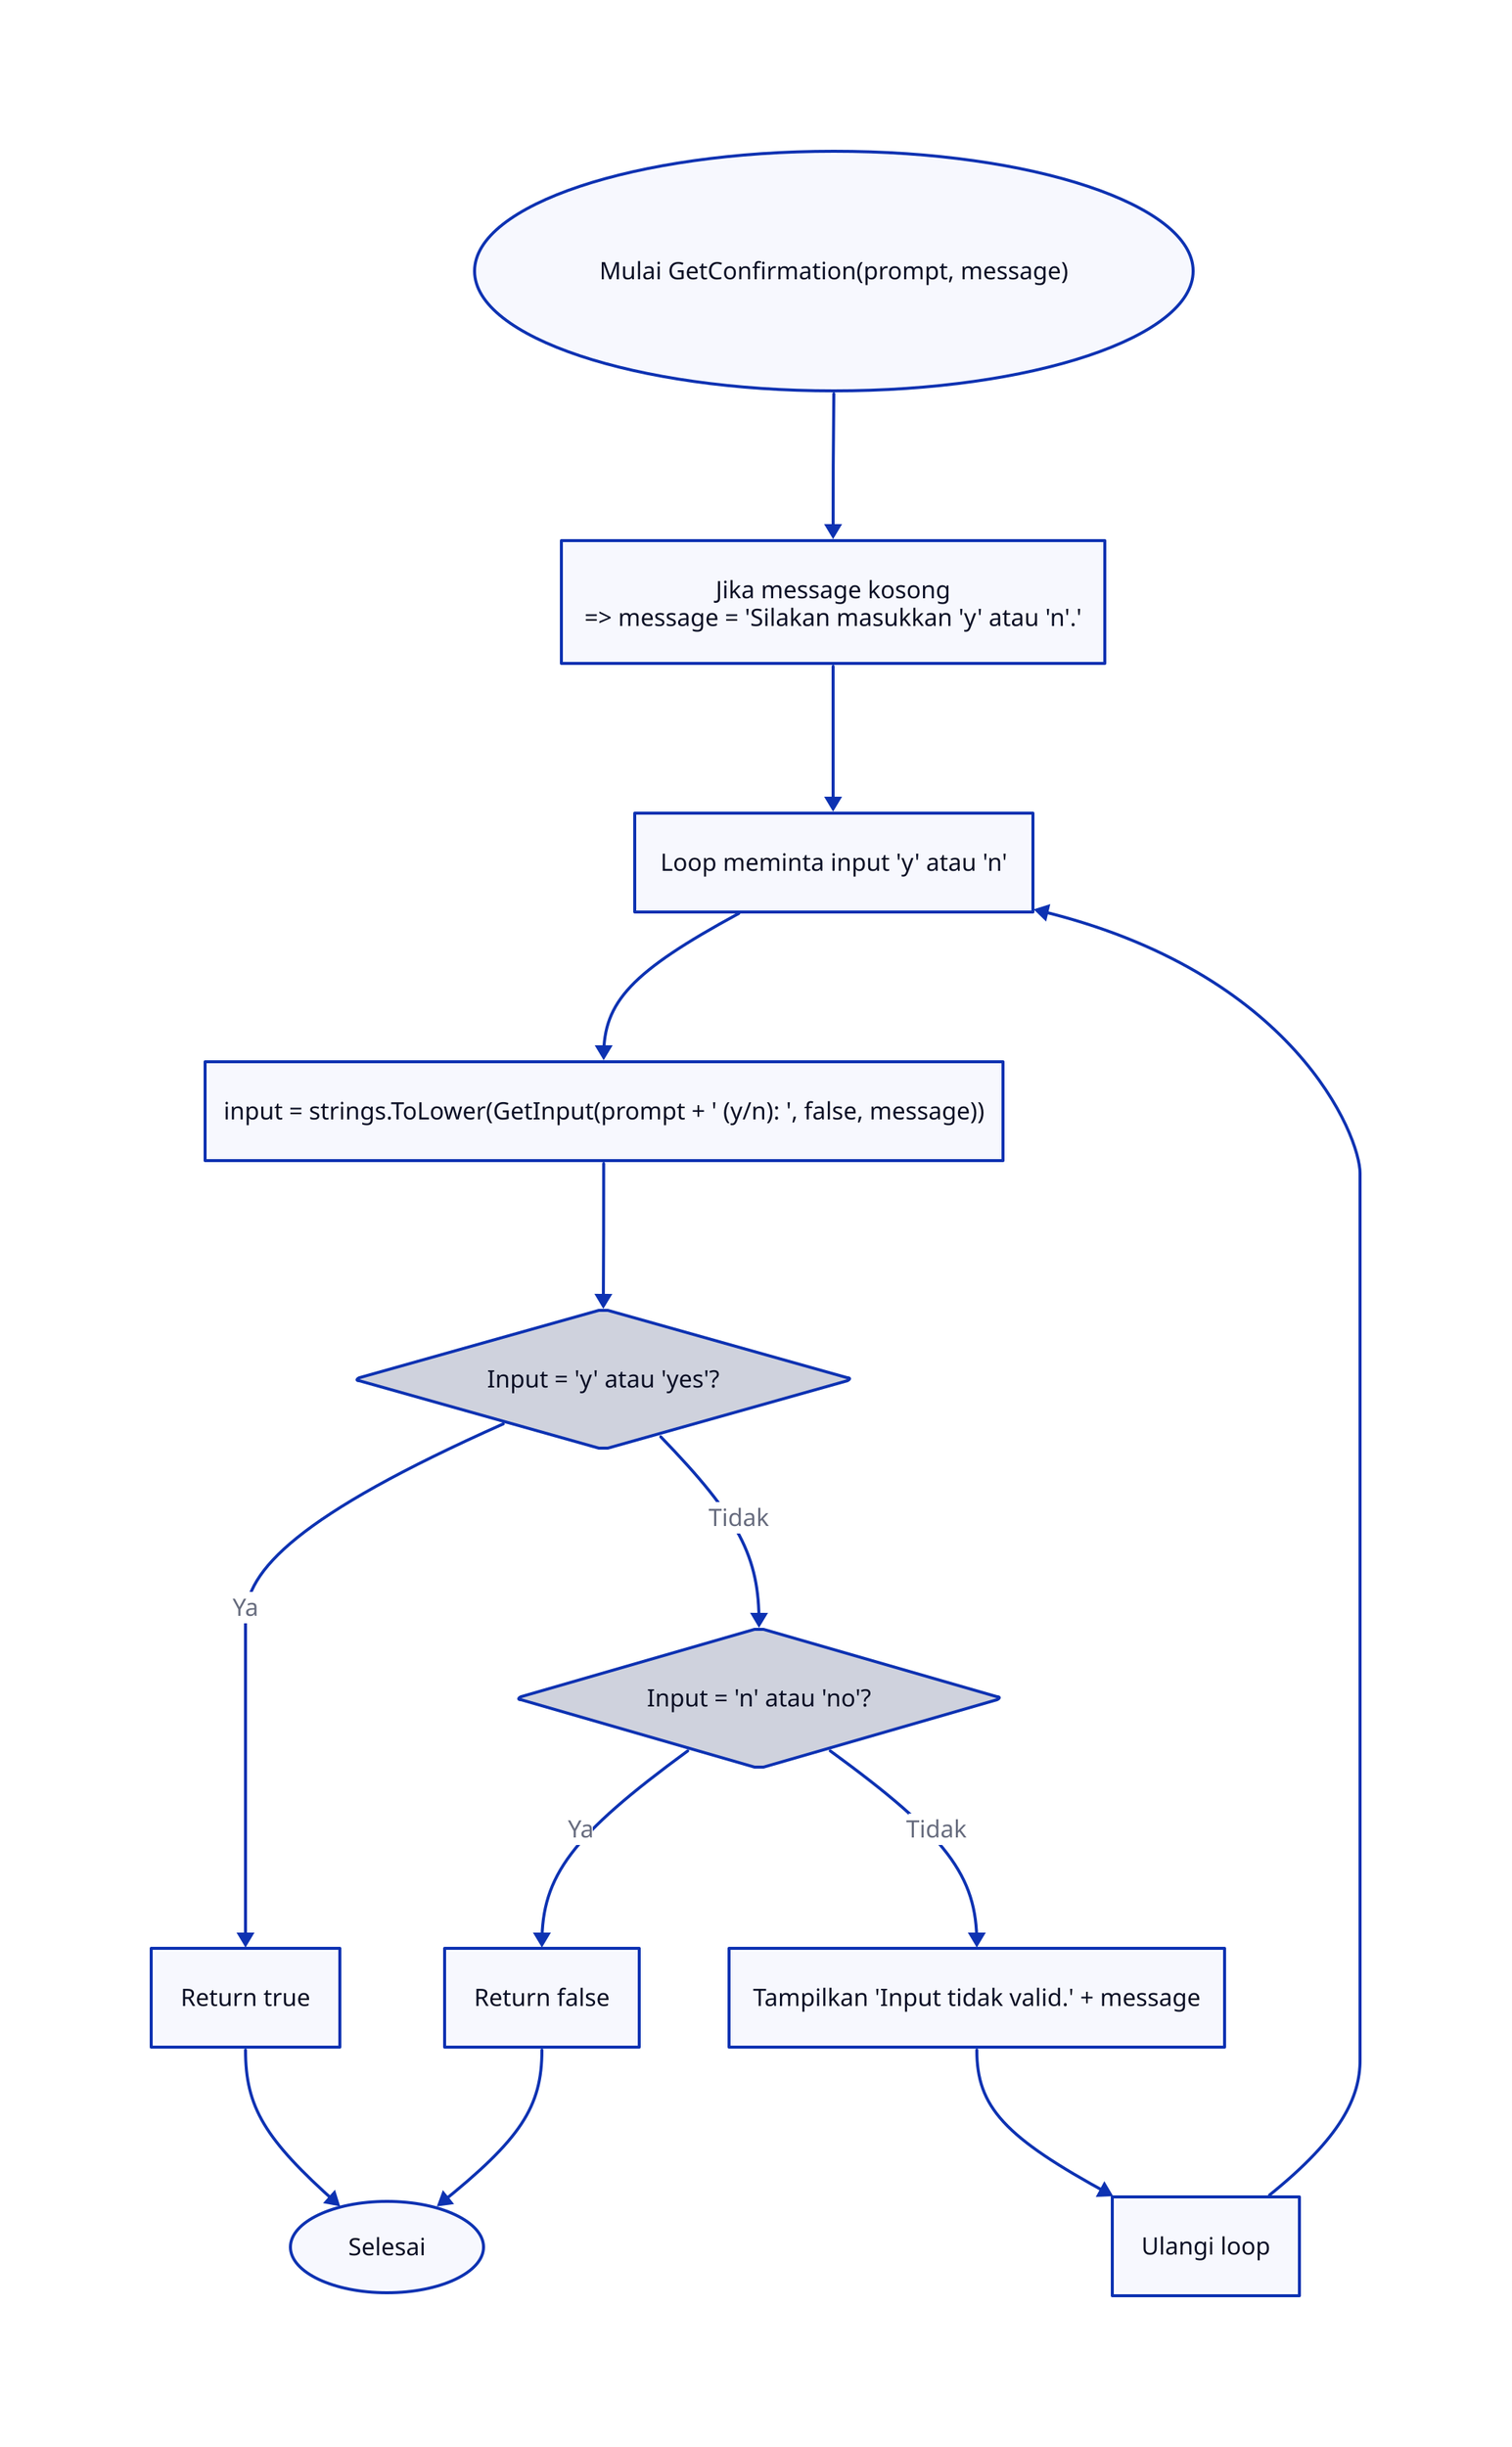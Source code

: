 direction: down

start: "Mulai GetConfirmation(prompt, message)" {
  shape: oval
}

checkMessage: "Jika message kosong\n=> message = 'Silakan masukkan 'y' atau 'n'.'" {
  shape: rectangle
}

loop: "Loop meminta input 'y' atau 'n'" {
  shape: rectangle
}

callGetInput: "input = strings.ToLower(GetInput(prompt + ' (y/n): ', false, message))" {
  shape: rectangle
}

checkInput: "Input = 'y' atau 'yes'?" {
  shape: diamond
}

returnTrue: "Return true" {
  shape: rectangle
}

checkInputNo: "Input = 'n' atau 'no'?" {
  shape: diamond
}

returnFalse: "Return false" {
  shape: rectangle
}

printInvalid: "Tampilkan 'Input tidak valid.' + message" {
  shape: rectangle
}

continueLoop: "Ulangi loop" {
  shape: rectangle
}

end: "Selesai" {
  shape: oval
}

start -> checkMessage -> loop -> callGetInput -> checkInput
checkInput -> returnTrue: Ya
checkInput -> checkInputNo: Tidak
checkInputNo -> returnFalse: Ya
checkInputNo -> printInvalid: Tidak
printInvalid -> continueLoop -> loop
returnTrue -> end
returnFalse -> end
